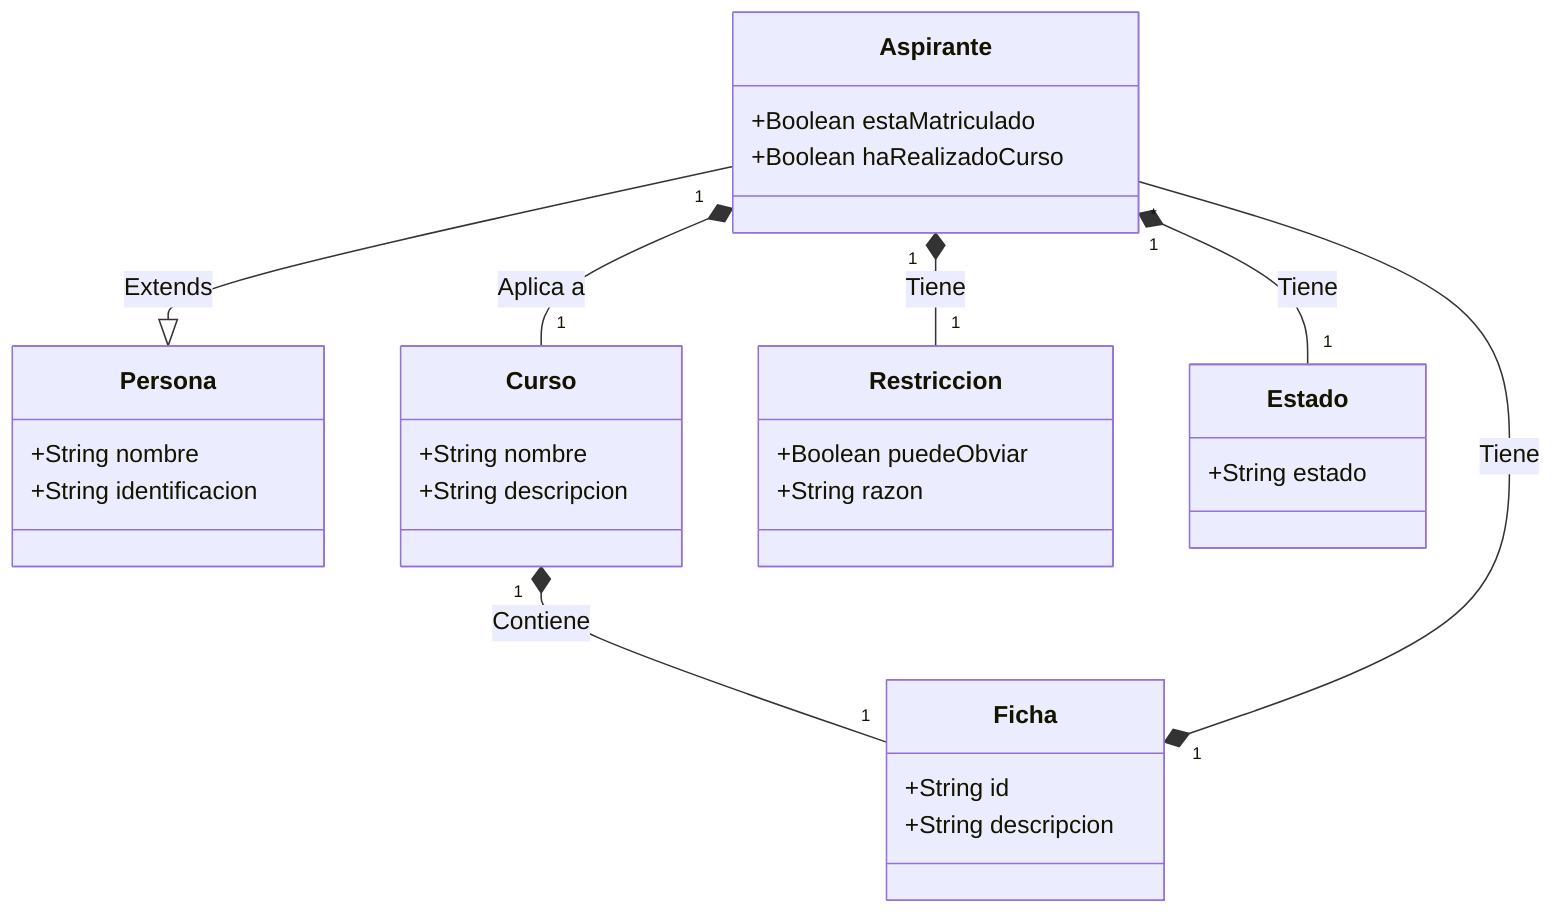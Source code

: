 classDiagram
    Aspirante --|> Persona: Extends
    Aspirante "1" *-- "1" Curso: Aplica a
    Aspirante "1" *-- "1" Restriccion: Tiene
    Aspirante "1" *-- "1" Estado: Tiene
    Curso "1" *-- "1" Ficha: Contiene
    Ficha "1" *-- "*" Aspirante: Tiene
    class Persona {
        +String nombre
        +String identificacion
    }
    class Aspirante {
        +Boolean estaMatriculado
        +Boolean haRealizadoCurso
    }
    class Curso {
        +String nombre
        +String descripcion
    }
    class Restriccion {
        +Boolean puedeObviar
        +String razon
    }
    class Estado {
        +String estado
    }
    class Ficha {
        +String id
        +String descripcion
    }